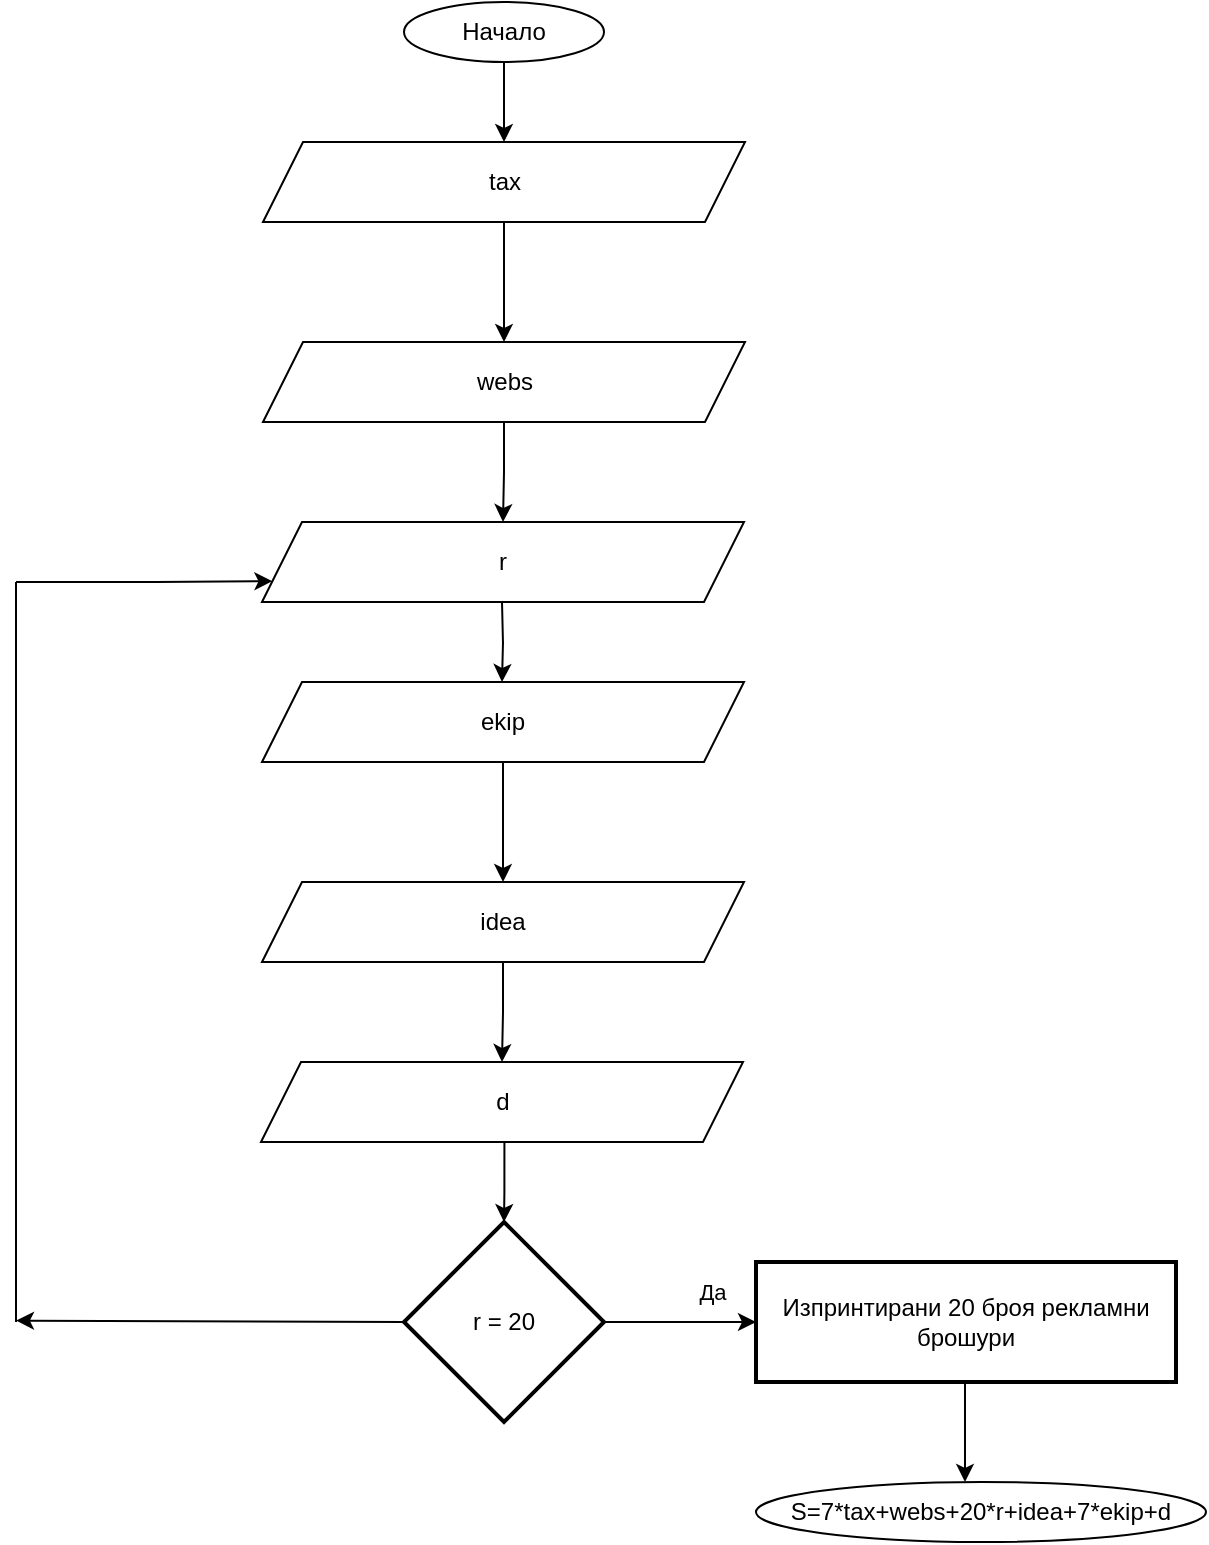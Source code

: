 <mxfile version="20.5.1" type="device"><diagram id="C5RBs43oDa-KdzZeNtuy" name="Page-1"><mxGraphModel dx="868" dy="492" grid="1" gridSize="10" guides="1" tooltips="1" connect="1" arrows="1" fold="1" page="1" pageScale="1" pageWidth="827" pageHeight="1169" math="0" shadow="0"><root><object label="" tax="WIyWlLk6GJQsqaUBKTNV" id="WIyWlLk6GJQsqaUBKTNV-0"><mxCell/></object><mxCell id="WIyWlLk6GJQsqaUBKTNV-1" parent="WIyWlLk6GJQsqaUBKTNV-0"/><mxCell id="DGMRvlxtUYiuAF3AiIu6-26" value="" style="edgeStyle=orthogonalEdgeStyle;rounded=0;orthogonalLoop=1;jettySize=auto;html=1;" edge="1" parent="WIyWlLk6GJQsqaUBKTNV-1" source="DGMRvlxtUYiuAF3AiIu6-18" target="DGMRvlxtUYiuAF3AiIu6-25"><mxGeometry relative="1" as="geometry"/></mxCell><mxCell id="DGMRvlxtUYiuAF3AiIu6-27" value="Да" style="edgeLabel;html=1;align=center;verticalAlign=middle;resizable=0;points=[];" vertex="1" connectable="0" parent="DGMRvlxtUYiuAF3AiIu6-26"><mxGeometry x="0.29" y="1" relative="1" as="geometry"><mxPoint x="5" y="-14" as="offset"/></mxGeometry></mxCell><mxCell id="DGMRvlxtUYiuAF3AiIu6-18" value="r = 20" style="strokeWidth=2;html=1;shape=mxgraph.flowchart.decision;whiteSpace=wrap;" vertex="1" parent="WIyWlLk6GJQsqaUBKTNV-1"><mxGeometry x="364" y="670" width="100" height="100" as="geometry"/></mxCell><mxCell id="DGMRvlxtUYiuAF3AiIu6-25" value="Изпринтирани 20 броя рекламни брошури" style="whiteSpace=wrap;html=1;strokeWidth=2;" vertex="1" parent="WIyWlLk6GJQsqaUBKTNV-1"><mxGeometry x="540" y="690" width="210" height="60" as="geometry"/></mxCell><mxCell id="DGMRvlxtUYiuAF3AiIu6-37" style="edgeStyle=orthogonalEdgeStyle;rounded=0;orthogonalLoop=1;jettySize=auto;html=1;entryX=0.5;entryY=0;entryDx=0;entryDy=0;" edge="1" parent="WIyWlLk6GJQsqaUBKTNV-1" source="DGMRvlxtUYiuAF3AiIu6-29" target="DGMRvlxtUYiuAF3AiIu6-36"><mxGeometry relative="1" as="geometry"/></mxCell><mxCell id="DGMRvlxtUYiuAF3AiIu6-29" value="Начало" style="ellipse;whiteSpace=wrap;html=1;" vertex="1" parent="WIyWlLk6GJQsqaUBKTNV-1"><mxGeometry x="364" y="60" width="100" height="30" as="geometry"/></mxCell><mxCell id="DGMRvlxtUYiuAF3AiIu6-39" style="edgeStyle=orthogonalEdgeStyle;rounded=0;orthogonalLoop=1;jettySize=auto;html=1;entryX=0.5;entryY=0;entryDx=0;entryDy=0;" edge="1" parent="WIyWlLk6GJQsqaUBKTNV-1" source="DGMRvlxtUYiuAF3AiIu6-36" target="DGMRvlxtUYiuAF3AiIu6-38"><mxGeometry relative="1" as="geometry"><Array as="points"><mxPoint x="414" y="190"/></Array></mxGeometry></mxCell><mxCell id="DGMRvlxtUYiuAF3AiIu6-36" value="tax" style="shape=parallelogram;perimeter=parallelogramPerimeter;whiteSpace=wrap;html=1;fixedSize=1;" vertex="1" parent="WIyWlLk6GJQsqaUBKTNV-1"><mxGeometry x="293.5" y="130" width="241" height="40" as="geometry"/></mxCell><mxCell id="DGMRvlxtUYiuAF3AiIu6-42" style="edgeStyle=orthogonalEdgeStyle;rounded=0;orthogonalLoop=1;jettySize=auto;html=1;entryX=0.5;entryY=0;entryDx=0;entryDy=0;" edge="1" parent="WIyWlLk6GJQsqaUBKTNV-1" source="DGMRvlxtUYiuAF3AiIu6-38" target="DGMRvlxtUYiuAF3AiIu6-41"><mxGeometry relative="1" as="geometry"/></mxCell><mxCell id="DGMRvlxtUYiuAF3AiIu6-38" value="webs" style="shape=parallelogram;perimeter=parallelogramPerimeter;whiteSpace=wrap;html=1;fixedSize=1;" vertex="1" parent="WIyWlLk6GJQsqaUBKTNV-1"><mxGeometry x="293.5" y="230" width="241" height="40" as="geometry"/></mxCell><mxCell id="DGMRvlxtUYiuAF3AiIu6-41" value="r" style="shape=parallelogram;perimeter=parallelogramPerimeter;whiteSpace=wrap;html=1;fixedSize=1;" vertex="1" parent="WIyWlLk6GJQsqaUBKTNV-1"><mxGeometry x="293" y="320" width="241" height="40" as="geometry"/></mxCell><mxCell id="DGMRvlxtUYiuAF3AiIu6-43" style="edgeStyle=orthogonalEdgeStyle;rounded=0;orthogonalLoop=1;jettySize=auto;html=1;entryX=0.5;entryY=0;entryDx=0;entryDy=0;" edge="1" parent="WIyWlLk6GJQsqaUBKTNV-1" source="DGMRvlxtUYiuAF3AiIu6-44" target="DGMRvlxtUYiuAF3AiIu6-46"><mxGeometry relative="1" as="geometry"><Array as="points"><mxPoint x="413.5" y="460"/></Array></mxGeometry></mxCell><mxCell id="DGMRvlxtUYiuAF3AiIu6-44" value="ekip" style="shape=parallelogram;perimeter=parallelogramPerimeter;whiteSpace=wrap;html=1;fixedSize=1;" vertex="1" parent="WIyWlLk6GJQsqaUBKTNV-1"><mxGeometry x="293" y="400" width="241" height="40" as="geometry"/></mxCell><mxCell id="DGMRvlxtUYiuAF3AiIu6-45" style="edgeStyle=orthogonalEdgeStyle;rounded=0;orthogonalLoop=1;jettySize=auto;html=1;entryX=0.5;entryY=0;entryDx=0;entryDy=0;" edge="1" parent="WIyWlLk6GJQsqaUBKTNV-1" source="DGMRvlxtUYiuAF3AiIu6-46" target="DGMRvlxtUYiuAF3AiIu6-47"><mxGeometry relative="1" as="geometry"/></mxCell><mxCell id="DGMRvlxtUYiuAF3AiIu6-46" value="idea" style="shape=parallelogram;perimeter=parallelogramPerimeter;whiteSpace=wrap;html=1;fixedSize=1;" vertex="1" parent="WIyWlLk6GJQsqaUBKTNV-1"><mxGeometry x="293" y="500" width="241" height="40" as="geometry"/></mxCell><mxCell id="DGMRvlxtUYiuAF3AiIu6-47" value="d" style="shape=parallelogram;perimeter=parallelogramPerimeter;whiteSpace=wrap;html=1;fixedSize=1;" vertex="1" parent="WIyWlLk6GJQsqaUBKTNV-1"><mxGeometry x="292.5" y="590" width="241" height="40" as="geometry"/></mxCell><mxCell id="DGMRvlxtUYiuAF3AiIu6-48" style="edgeStyle=orthogonalEdgeStyle;rounded=0;orthogonalLoop=1;jettySize=auto;html=1;entryX=0.5;entryY=0;entryDx=0;entryDy=0;" edge="1" parent="WIyWlLk6GJQsqaUBKTNV-1"><mxGeometry relative="1" as="geometry"><mxPoint x="413" y="360" as="sourcePoint"/><mxPoint x="413" y="400" as="targetPoint"/></mxGeometry></mxCell><mxCell id="DGMRvlxtUYiuAF3AiIu6-55" style="edgeStyle=orthogonalEdgeStyle;rounded=0;orthogonalLoop=1;jettySize=auto;html=1;" edge="1" parent="WIyWlLk6GJQsqaUBKTNV-1"><mxGeometry relative="1" as="geometry"><mxPoint x="414.209" y="630" as="sourcePoint"/><mxPoint x="414" y="670" as="targetPoint"/><Array as="points"><mxPoint x="414.71" y="655"/><mxPoint x="413.71" y="655"/></Array></mxGeometry></mxCell><mxCell id="DGMRvlxtUYiuAF3AiIu6-57" value="" style="endArrow=none;html=1;rounded=0;" edge="1" parent="WIyWlLk6GJQsqaUBKTNV-1"><mxGeometry width="50" height="50" relative="1" as="geometry"><mxPoint x="170" y="720" as="sourcePoint"/><mxPoint x="170" y="350" as="targetPoint"/></mxGeometry></mxCell><mxCell id="DGMRvlxtUYiuAF3AiIu6-58" value="" style="endArrow=classic;html=1;rounded=0;entryX=0;entryY=0.75;entryDx=0;entryDy=0;" edge="1" parent="WIyWlLk6GJQsqaUBKTNV-1" target="DGMRvlxtUYiuAF3AiIu6-41"><mxGeometry width="50" height="50" relative="1" as="geometry"><mxPoint x="170" y="350" as="sourcePoint"/><mxPoint x="300" y="330" as="targetPoint"/><Array as="points"><mxPoint x="240" y="350"/></Array></mxGeometry></mxCell><mxCell id="DGMRvlxtUYiuAF3AiIu6-59" value="" style="endArrow=classic;html=1;rounded=0;exitX=0;exitY=0.5;exitDx=0;exitDy=0;exitPerimeter=0;" edge="1" parent="WIyWlLk6GJQsqaUBKTNV-1" source="DGMRvlxtUYiuAF3AiIu6-18"><mxGeometry width="50" height="50" relative="1" as="geometry"><mxPoint x="320" y="719.29" as="sourcePoint"/><mxPoint x="170" y="719.29" as="targetPoint"/></mxGeometry></mxCell><mxCell id="DGMRvlxtUYiuAF3AiIu6-61" value="S=7*tax+webs+20*r+idea+7*ekip+d" style="ellipse;whiteSpace=wrap;html=1;" vertex="1" parent="WIyWlLk6GJQsqaUBKTNV-1"><mxGeometry x="540" y="800" width="225" height="30" as="geometry"/></mxCell><mxCell id="DGMRvlxtUYiuAF3AiIu6-62" value="" style="endArrow=classic;html=1;rounded=0;" edge="1" parent="WIyWlLk6GJQsqaUBKTNV-1"><mxGeometry width="50" height="50" relative="1" as="geometry"><mxPoint x="644.5" y="750" as="sourcePoint"/><mxPoint x="644.5" y="800" as="targetPoint"/></mxGeometry></mxCell></root></mxGraphModel></diagram></mxfile>